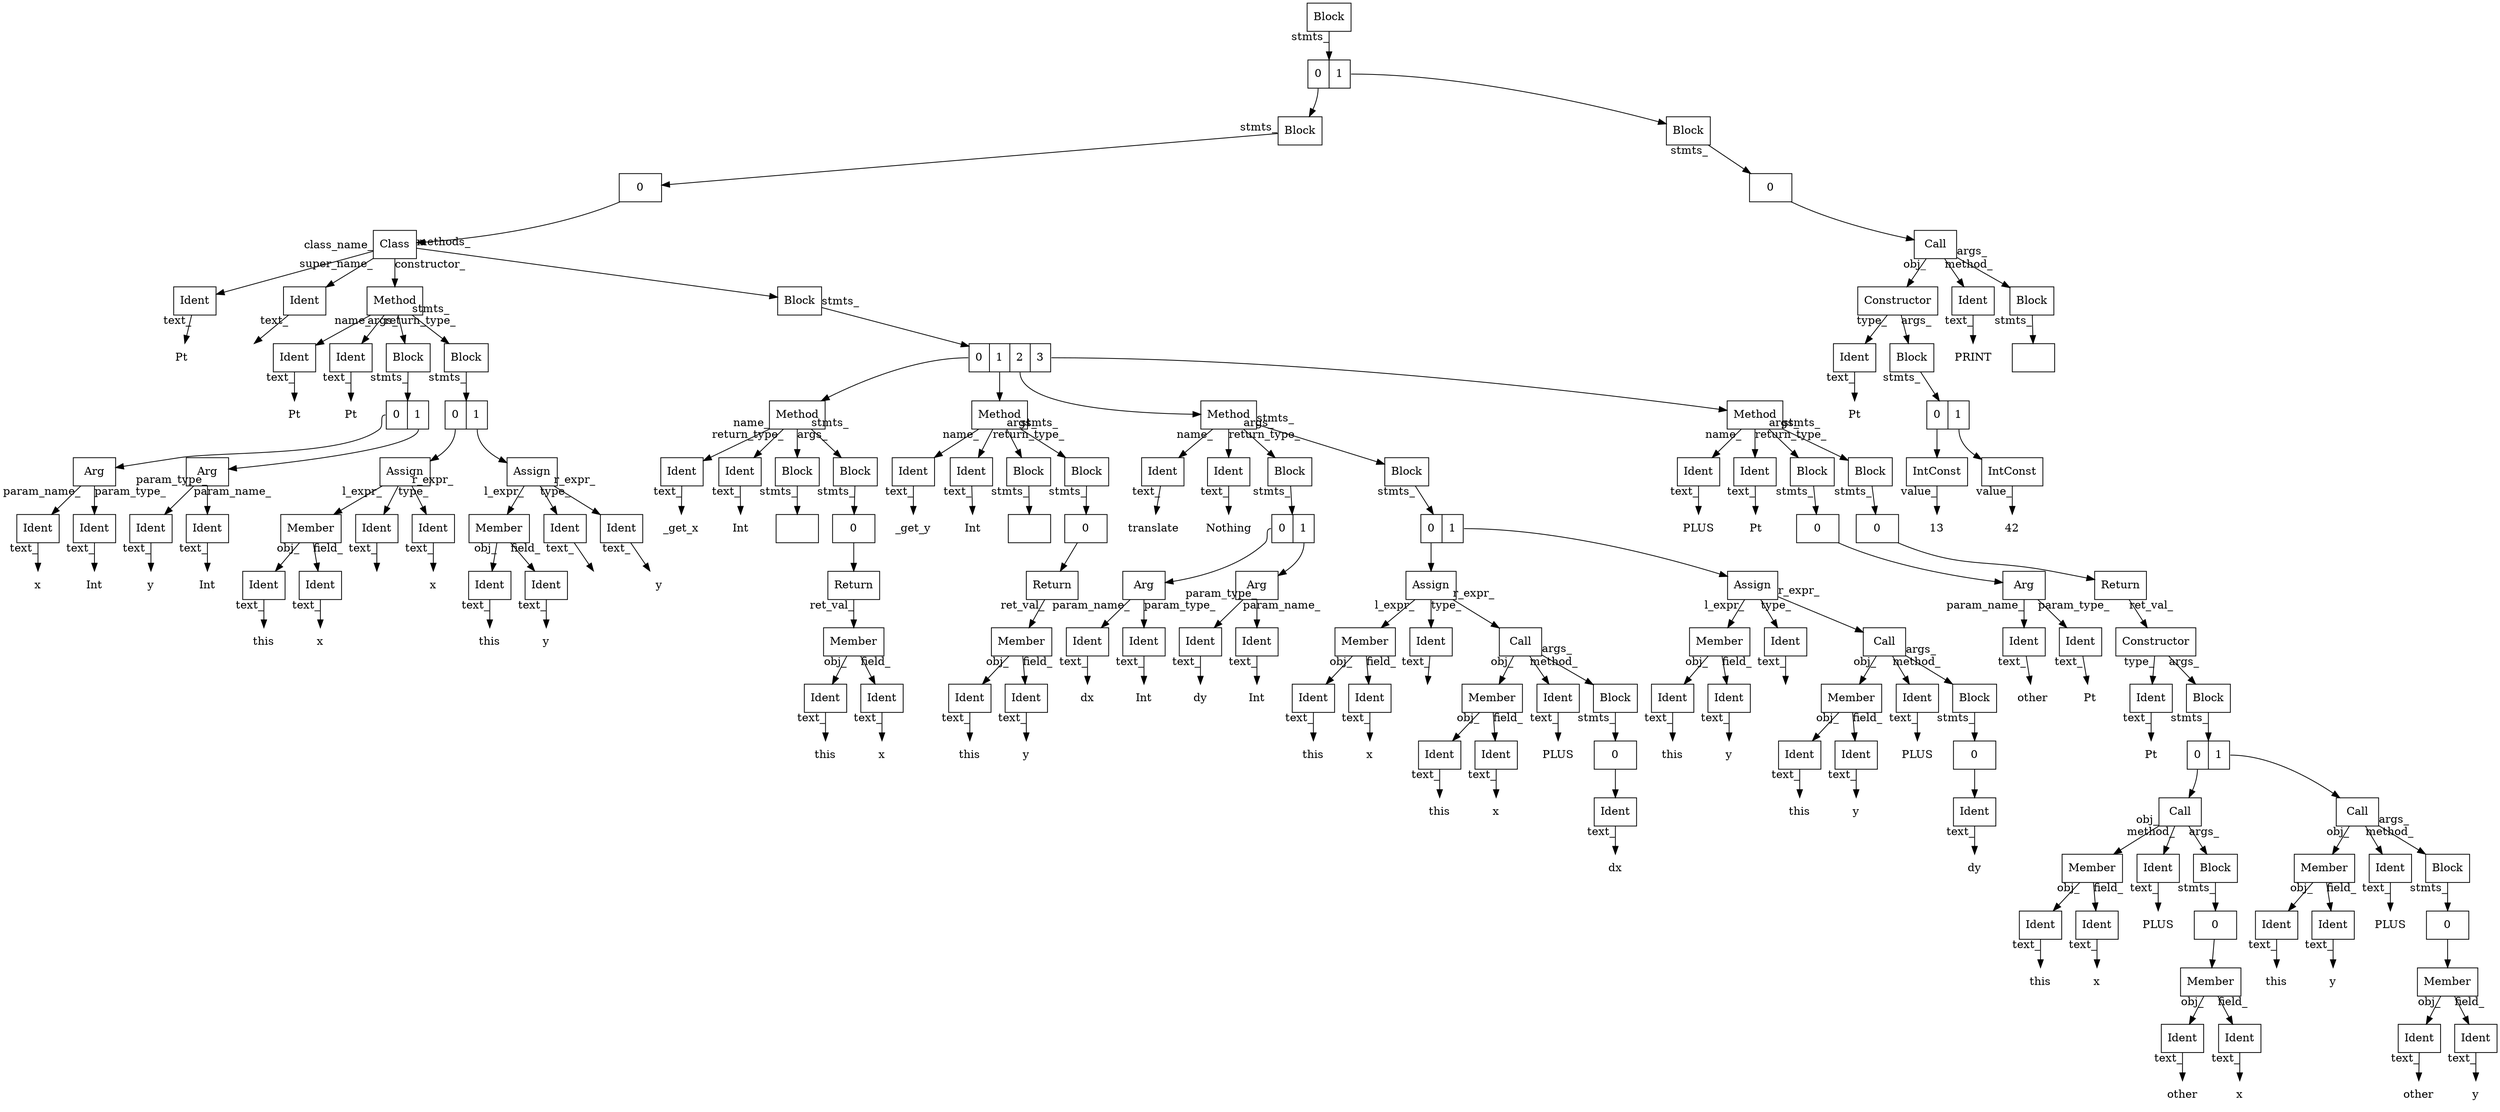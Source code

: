 digraph AST {
root[shape=box,label="Block"];
node_1[shape=record,label="<e_0>0|<e_1>1"];
node_2[shape=box,label="Block"];
node_3[shape=record,label="<e_0>0"];
node_4[shape=box,label="Class"];
node_5[shape=box,label="Ident"];
node_6[shape=plaintext,label="Pt"];
node_5 -> node_6 [taillabel="text_"];
node_4 -> node_5 [taillabel="class_name_"];
node_7[shape=box,label="Ident"];
node_8[shape=plaintext,label=""];
node_7 -> node_8 [taillabel="text_"];
node_4 -> node_7 [taillabel="super_name_"];
node_9[shape=box,label="Method"];
node_10[shape=box,label="Ident"];
node_11[shape=plaintext,label="Pt"];
node_10 -> node_11 [taillabel="text_"];
node_9 -> node_10 [taillabel="name_"];
node_12[shape=box,label="Ident"];
node_13[shape=plaintext,label="Pt"];
node_12 -> node_13 [taillabel="text_"];
node_9 -> node_12 [taillabel="return_type_"];
node_14[shape=box,label="Block"];
node_15[shape=record,label="<e_0>0|<e_1>1"];
node_16[shape=box,label="Arg"];
node_17[shape=box,label="Ident"];
node_18[shape=plaintext,label="x"];
node_17 -> node_18 [taillabel="text_"];
node_16 -> node_17 [taillabel="param_name_"];
node_19[shape=box,label="Ident"];
node_20[shape=plaintext,label="Int"];
node_19 -> node_20 [taillabel="text_"];
node_16 -> node_19 [taillabel="param_type_"];
node_15:e_0 -> node_16;
node_21[shape=box,label="Arg"];
node_22[shape=box,label="Ident"];
node_23[shape=plaintext,label="y"];
node_22 -> node_23 [taillabel="text_"];
node_21 -> node_22 [taillabel="param_name_"];
node_24[shape=box,label="Ident"];
node_25[shape=plaintext,label="Int"];
node_24 -> node_25 [taillabel="text_"];
node_21 -> node_24 [taillabel="param_type_"];
node_15:e_1 -> node_21;
node_14 -> node_15 [taillabel="stmts_"];
node_9 -> node_14 [taillabel="args_"];
node_26[shape=box,label="Block"];
node_27[shape=record,label="<e_0>0|<e_1>1"];
node_28[shape=box,label="Assign"];
node_29[shape=box,label="Member"];
node_30[shape=box,label="Ident"];
node_31[shape=plaintext,label="this"];
node_30 -> node_31 [taillabel="text_"];
node_29 -> node_30 [taillabel="obj_"];
node_32[shape=box,label="Ident"];
node_33[shape=plaintext,label="x"];
node_32 -> node_33 [taillabel="text_"];
node_29 -> node_32 [taillabel="field_"];
node_28 -> node_29 [taillabel="l_expr_"];
node_34[shape=box,label="Ident"];
node_35[shape=plaintext,label=""];
node_34 -> node_35 [taillabel="text_"];
node_28 -> node_34 [taillabel="type_"];
node_36[shape=box,label="Ident"];
node_37[shape=plaintext,label="x"];
node_36 -> node_37 [taillabel="text_"];
node_28 -> node_36 [taillabel="r_expr_"];
node_27:e_0 -> node_28;
node_38[shape=box,label="Assign"];
node_39[shape=box,label="Member"];
node_40[shape=box,label="Ident"];
node_41[shape=plaintext,label="this"];
node_40 -> node_41 [taillabel="text_"];
node_39 -> node_40 [taillabel="obj_"];
node_42[shape=box,label="Ident"];
node_43[shape=plaintext,label="y"];
node_42 -> node_43 [taillabel="text_"];
node_39 -> node_42 [taillabel="field_"];
node_38 -> node_39 [taillabel="l_expr_"];
node_44[shape=box,label="Ident"];
node_45[shape=plaintext,label=""];
node_44 -> node_45 [taillabel="text_"];
node_38 -> node_44 [taillabel="type_"];
node_46[shape=box,label="Ident"];
node_47[shape=plaintext,label="y"];
node_46 -> node_47 [taillabel="text_"];
node_38 -> node_46 [taillabel="r_expr_"];
node_27:e_1 -> node_38;
node_26 -> node_27 [taillabel="stmts_"];
node_9 -> node_26 [taillabel="stmts_"];
node_4 -> node_9 [taillabel="constructor_"];
node_48[shape=box,label="Block"];
node_49[shape=record,label="<e_0>0|<e_1>1|<e_2>2|<e_3>3"];
node_50[shape=box,label="Method"];
node_51[shape=box,label="Ident"];
node_52[shape=plaintext,label="_get_x"];
node_51 -> node_52 [taillabel="text_"];
node_50 -> node_51 [taillabel="name_"];
node_53[shape=box,label="Ident"];
node_54[shape=plaintext,label="Int"];
node_53 -> node_54 [taillabel="text_"];
node_50 -> node_53 [taillabel="return_type_"];
node_55[shape=box,label="Block"];
node_56[shape=record,label=""];
node_55 -> node_56 [taillabel="stmts_"];
node_50 -> node_55 [taillabel="args_"];
node_57[shape=box,label="Block"];
node_58[shape=record,label="<e_0>0"];
node_59[shape=box,label="Return"];
node_60[shape=box,label="Member"];
node_61[shape=box,label="Ident"];
node_62[shape=plaintext,label="this"];
node_61 -> node_62 [taillabel="text_"];
node_60 -> node_61 [taillabel="obj_"];
node_63[shape=box,label="Ident"];
node_64[shape=plaintext,label="x"];
node_63 -> node_64 [taillabel="text_"];
node_60 -> node_63 [taillabel="field_"];
node_59 -> node_60 [taillabel="ret_val_"];
node_58:e_0 -> node_59;
node_57 -> node_58 [taillabel="stmts_"];
node_50 -> node_57 [taillabel="stmts_"];
node_49:e_0 -> node_50;
node_65[shape=box,label="Method"];
node_66[shape=box,label="Ident"];
node_67[shape=plaintext,label="_get_y"];
node_66 -> node_67 [taillabel="text_"];
node_65 -> node_66 [taillabel="name_"];
node_68[shape=box,label="Ident"];
node_69[shape=plaintext,label="Int"];
node_68 -> node_69 [taillabel="text_"];
node_65 -> node_68 [taillabel="return_type_"];
node_70[shape=box,label="Block"];
node_71[shape=record,label=""];
node_70 -> node_71 [taillabel="stmts_"];
node_65 -> node_70 [taillabel="args_"];
node_72[shape=box,label="Block"];
node_73[shape=record,label="<e_0>0"];
node_74[shape=box,label="Return"];
node_75[shape=box,label="Member"];
node_76[shape=box,label="Ident"];
node_77[shape=plaintext,label="this"];
node_76 -> node_77 [taillabel="text_"];
node_75 -> node_76 [taillabel="obj_"];
node_78[shape=box,label="Ident"];
node_79[shape=plaintext,label="y"];
node_78 -> node_79 [taillabel="text_"];
node_75 -> node_78 [taillabel="field_"];
node_74 -> node_75 [taillabel="ret_val_"];
node_73:e_0 -> node_74;
node_72 -> node_73 [taillabel="stmts_"];
node_65 -> node_72 [taillabel="stmts_"];
node_49:e_1 -> node_65;
node_80[shape=box,label="Method"];
node_81[shape=box,label="Ident"];
node_82[shape=plaintext,label="translate"];
node_81 -> node_82 [taillabel="text_"];
node_80 -> node_81 [taillabel="name_"];
node_83[shape=box,label="Ident"];
node_84[shape=plaintext,label="Nothing"];
node_83 -> node_84 [taillabel="text_"];
node_80 -> node_83 [taillabel="return_type_"];
node_85[shape=box,label="Block"];
node_86[shape=record,label="<e_0>0|<e_1>1"];
node_87[shape=box,label="Arg"];
node_88[shape=box,label="Ident"];
node_89[shape=plaintext,label="dx"];
node_88 -> node_89 [taillabel="text_"];
node_87 -> node_88 [taillabel="param_name_"];
node_90[shape=box,label="Ident"];
node_91[shape=plaintext,label="Int"];
node_90 -> node_91 [taillabel="text_"];
node_87 -> node_90 [taillabel="param_type_"];
node_86:e_0 -> node_87;
node_92[shape=box,label="Arg"];
node_93[shape=box,label="Ident"];
node_94[shape=plaintext,label="dy"];
node_93 -> node_94 [taillabel="text_"];
node_92 -> node_93 [taillabel="param_name_"];
node_95[shape=box,label="Ident"];
node_96[shape=plaintext,label="Int"];
node_95 -> node_96 [taillabel="text_"];
node_92 -> node_95 [taillabel="param_type_"];
node_86:e_1 -> node_92;
node_85 -> node_86 [taillabel="stmts_"];
node_80 -> node_85 [taillabel="args_"];
node_97[shape=box,label="Block"];
node_98[shape=record,label="<e_0>0|<e_1>1"];
node_99[shape=box,label="Assign"];
node_100[shape=box,label="Member"];
node_101[shape=box,label="Ident"];
node_102[shape=plaintext,label="this"];
node_101 -> node_102 [taillabel="text_"];
node_100 -> node_101 [taillabel="obj_"];
node_103[shape=box,label="Ident"];
node_104[shape=plaintext,label="x"];
node_103 -> node_104 [taillabel="text_"];
node_100 -> node_103 [taillabel="field_"];
node_99 -> node_100 [taillabel="l_expr_"];
node_105[shape=box,label="Ident"];
node_106[shape=plaintext,label=""];
node_105 -> node_106 [taillabel="text_"];
node_99 -> node_105 [taillabel="type_"];
node_107[shape=box,label="Call"];
node_108[shape=box,label="Member"];
node_109[shape=box,label="Ident"];
node_110[shape=plaintext,label="this"];
node_109 -> node_110 [taillabel="text_"];
node_108 -> node_109 [taillabel="obj_"];
node_111[shape=box,label="Ident"];
node_112[shape=plaintext,label="x"];
node_111 -> node_112 [taillabel="text_"];
node_108 -> node_111 [taillabel="field_"];
node_107 -> node_108 [taillabel="obj_"];
node_113[shape=box,label="Ident"];
node_114[shape=plaintext,label="PLUS"];
node_113 -> node_114 [taillabel="text_"];
node_107 -> node_113 [taillabel="method_"];
node_115[shape=box,label="Block"];
node_116[shape=record,label="<e_0>0"];
node_117[shape=box,label="Ident"];
node_118[shape=plaintext,label="dx"];
node_117 -> node_118 [taillabel="text_"];
node_116:e_0 -> node_117;
node_115 -> node_116 [taillabel="stmts_"];
node_107 -> node_115 [taillabel="args_"];
node_99 -> node_107 [taillabel="r_expr_"];
node_98:e_0 -> node_99;
node_119[shape=box,label="Assign"];
node_120[shape=box,label="Member"];
node_121[shape=box,label="Ident"];
node_122[shape=plaintext,label="this"];
node_121 -> node_122 [taillabel="text_"];
node_120 -> node_121 [taillabel="obj_"];
node_123[shape=box,label="Ident"];
node_124[shape=plaintext,label="y"];
node_123 -> node_124 [taillabel="text_"];
node_120 -> node_123 [taillabel="field_"];
node_119 -> node_120 [taillabel="l_expr_"];
node_125[shape=box,label="Ident"];
node_126[shape=plaintext,label=""];
node_125 -> node_126 [taillabel="text_"];
node_119 -> node_125 [taillabel="type_"];
node_127[shape=box,label="Call"];
node_128[shape=box,label="Member"];
node_129[shape=box,label="Ident"];
node_130[shape=plaintext,label="this"];
node_129 -> node_130 [taillabel="text_"];
node_128 -> node_129 [taillabel="obj_"];
node_131[shape=box,label="Ident"];
node_132[shape=plaintext,label="y"];
node_131 -> node_132 [taillabel="text_"];
node_128 -> node_131 [taillabel="field_"];
node_127 -> node_128 [taillabel="obj_"];
node_133[shape=box,label="Ident"];
node_134[shape=plaintext,label="PLUS"];
node_133 -> node_134 [taillabel="text_"];
node_127 -> node_133 [taillabel="method_"];
node_135[shape=box,label="Block"];
node_136[shape=record,label="<e_0>0"];
node_137[shape=box,label="Ident"];
node_138[shape=plaintext,label="dy"];
node_137 -> node_138 [taillabel="text_"];
node_136:e_0 -> node_137;
node_135 -> node_136 [taillabel="stmts_"];
node_127 -> node_135 [taillabel="args_"];
node_119 -> node_127 [taillabel="r_expr_"];
node_98:e_1 -> node_119;
node_97 -> node_98 [taillabel="stmts_"];
node_80 -> node_97 [taillabel="stmts_"];
node_49:e_2 -> node_80;
node_139[shape=box,label="Method"];
node_140[shape=box,label="Ident"];
node_141[shape=plaintext,label="PLUS"];
node_140 -> node_141 [taillabel="text_"];
node_139 -> node_140 [taillabel="name_"];
node_142[shape=box,label="Ident"];
node_143[shape=plaintext,label="Pt"];
node_142 -> node_143 [taillabel="text_"];
node_139 -> node_142 [taillabel="return_type_"];
node_144[shape=box,label="Block"];
node_145[shape=record,label="<e_0>0"];
node_146[shape=box,label="Arg"];
node_147[shape=box,label="Ident"];
node_148[shape=plaintext,label="other"];
node_147 -> node_148 [taillabel="text_"];
node_146 -> node_147 [taillabel="param_name_"];
node_149[shape=box,label="Ident"];
node_150[shape=plaintext,label="Pt"];
node_149 -> node_150 [taillabel="text_"];
node_146 -> node_149 [taillabel="param_type_"];
node_145:e_0 -> node_146;
node_144 -> node_145 [taillabel="stmts_"];
node_139 -> node_144 [taillabel="args_"];
node_151[shape=box,label="Block"];
node_152[shape=record,label="<e_0>0"];
node_153[shape=box,label="Return"];
node_154[shape=box,label="Constructor"];
node_155[shape=box,label="Ident"];
node_156[shape=plaintext,label="Pt"];
node_155 -> node_156 [taillabel="text_"];
node_154 -> node_155 [taillabel="type_"];
node_157[shape=box,label="Block"];
node_158[shape=record,label="<e_0>0|<e_1>1"];
node_159[shape=box,label="Call"];
node_160[shape=box,label="Member"];
node_161[shape=box,label="Ident"];
node_162[shape=plaintext,label="this"];
node_161 -> node_162 [taillabel="text_"];
node_160 -> node_161 [taillabel="obj_"];
node_163[shape=box,label="Ident"];
node_164[shape=plaintext,label="x"];
node_163 -> node_164 [taillabel="text_"];
node_160 -> node_163 [taillabel="field_"];
node_159 -> node_160 [taillabel="obj_"];
node_165[shape=box,label="Ident"];
node_166[shape=plaintext,label="PLUS"];
node_165 -> node_166 [taillabel="text_"];
node_159 -> node_165 [taillabel="method_"];
node_167[shape=box,label="Block"];
node_168[shape=record,label="<e_0>0"];
node_169[shape=box,label="Member"];
node_170[shape=box,label="Ident"];
node_171[shape=plaintext,label="other"];
node_170 -> node_171 [taillabel="text_"];
node_169 -> node_170 [taillabel="obj_"];
node_172[shape=box,label="Ident"];
node_173[shape=plaintext,label="x"];
node_172 -> node_173 [taillabel="text_"];
node_169 -> node_172 [taillabel="field_"];
node_168:e_0 -> node_169;
node_167 -> node_168 [taillabel="stmts_"];
node_159 -> node_167 [taillabel="args_"];
node_158:e_0 -> node_159;
node_174[shape=box,label="Call"];
node_175[shape=box,label="Member"];
node_176[shape=box,label="Ident"];
node_177[shape=plaintext,label="this"];
node_176 -> node_177 [taillabel="text_"];
node_175 -> node_176 [taillabel="obj_"];
node_178[shape=box,label="Ident"];
node_179[shape=plaintext,label="y"];
node_178 -> node_179 [taillabel="text_"];
node_175 -> node_178 [taillabel="field_"];
node_174 -> node_175 [taillabel="obj_"];
node_180[shape=box,label="Ident"];
node_181[shape=plaintext,label="PLUS"];
node_180 -> node_181 [taillabel="text_"];
node_174 -> node_180 [taillabel="method_"];
node_182[shape=box,label="Block"];
node_183[shape=record,label="<e_0>0"];
node_184[shape=box,label="Member"];
node_185[shape=box,label="Ident"];
node_186[shape=plaintext,label="other"];
node_185 -> node_186 [taillabel="text_"];
node_184 -> node_185 [taillabel="obj_"];
node_187[shape=box,label="Ident"];
node_188[shape=plaintext,label="y"];
node_187 -> node_188 [taillabel="text_"];
node_184 -> node_187 [taillabel="field_"];
node_183:e_0 -> node_184;
node_182 -> node_183 [taillabel="stmts_"];
node_174 -> node_182 [taillabel="args_"];
node_158:e_1 -> node_174;
node_157 -> node_158 [taillabel="stmts_"];
node_154 -> node_157 [taillabel="args_"];
node_153 -> node_154 [taillabel="ret_val_"];
node_152:e_0 -> node_153;
node_151 -> node_152 [taillabel="stmts_"];
node_139 -> node_151 [taillabel="stmts_"];
node_49:e_3 -> node_139;
node_48 -> node_49 [taillabel="stmts_"];
node_4 -> node_48 [taillabel="methods_"];
node_3:e_0 -> node_4;
node_2 -> node_3 [taillabel="stmts_"];
node_1:e_0 -> node_2;
node_189[shape=box,label="Block"];
node_190[shape=record,label="<e_0>0"];
node_191[shape=box,label="Call"];
node_192[shape=box,label="Constructor"];
node_193[shape=box,label="Ident"];
node_194[shape=plaintext,label="Pt"];
node_193 -> node_194 [taillabel="text_"];
node_192 -> node_193 [taillabel="type_"];
node_195[shape=box,label="Block"];
node_196[shape=record,label="<e_0>0|<e_1>1"];
node_197[shape=box,label="IntConst"];
node_198[shape=plaintext,label="13"];
node_197 -> node_198 [taillabel="value_"];
node_196:e_0 -> node_197;
node_199[shape=box,label="IntConst"];
node_200[shape=plaintext,label="42"];
node_199 -> node_200 [taillabel="value_"];
node_196:e_1 -> node_199;
node_195 -> node_196 [taillabel="stmts_"];
node_192 -> node_195 [taillabel="args_"];
node_191 -> node_192 [taillabel="obj_"];
node_201[shape=box,label="Ident"];
node_202[shape=plaintext,label="PRINT"];
node_201 -> node_202 [taillabel="text_"];
node_191 -> node_201 [taillabel="method_"];
node_203[shape=box,label="Block"];
node_204[shape=record,label=""];
node_203 -> node_204 [taillabel="stmts_"];
node_191 -> node_203 [taillabel="args_"];
node_190:e_0 -> node_191;
node_189 -> node_190 [taillabel="stmts_"];
node_1:e_1 -> node_189;
root -> node_1 [taillabel="stmts_"];
}
